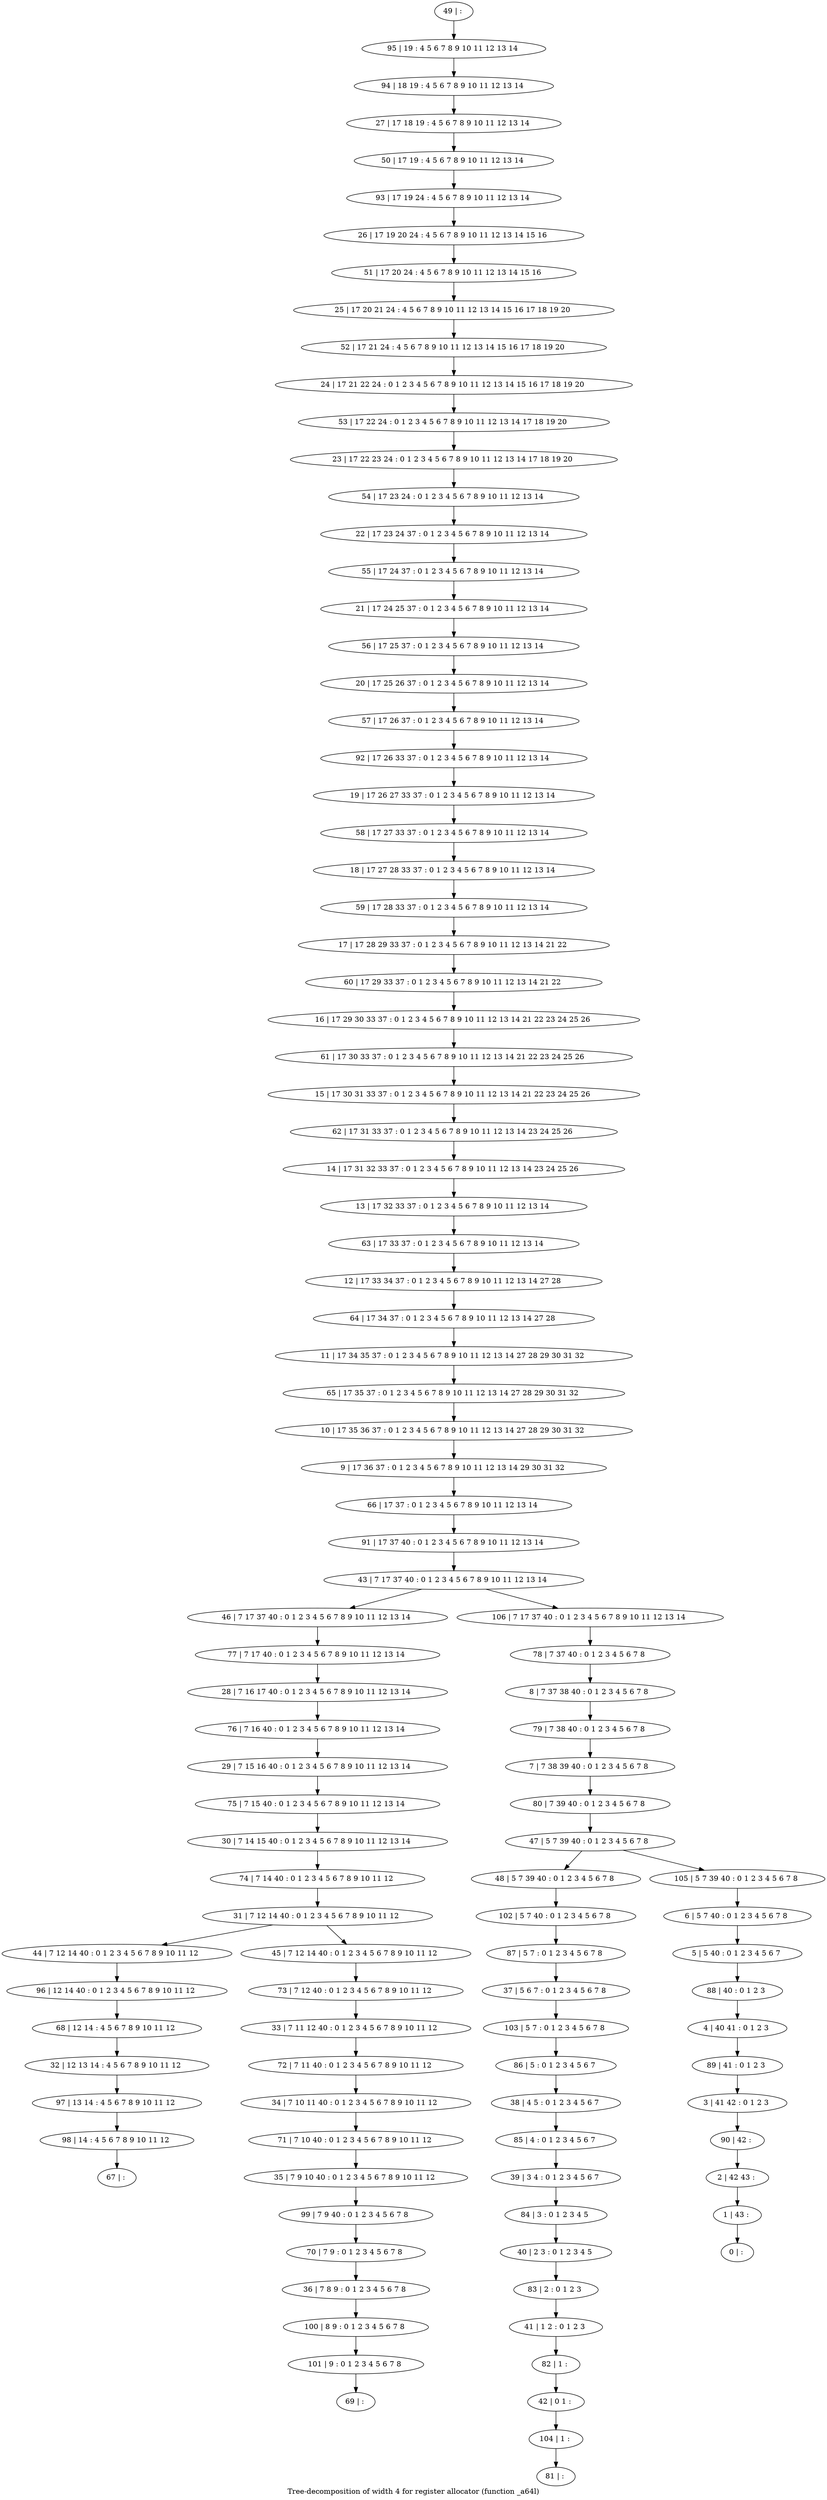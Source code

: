 digraph G {
graph [label="Tree-decomposition of width 4 for register allocator (function _a64l)"]
0[label="0 | : "];
1[label="1 | 43 : "];
2[label="2 | 42 43 : "];
3[label="3 | 41 42 : 0 1 2 3 "];
4[label="4 | 40 41 : 0 1 2 3 "];
5[label="5 | 5 40 : 0 1 2 3 4 5 6 7 "];
6[label="6 | 5 7 40 : 0 1 2 3 4 5 6 7 8 "];
7[label="7 | 7 38 39 40 : 0 1 2 3 4 5 6 7 8 "];
8[label="8 | 7 37 38 40 : 0 1 2 3 4 5 6 7 8 "];
9[label="9 | 17 36 37 : 0 1 2 3 4 5 6 7 8 9 10 11 12 13 14 29 30 31 32 "];
10[label="10 | 17 35 36 37 : 0 1 2 3 4 5 6 7 8 9 10 11 12 13 14 27 28 29 30 31 32 "];
11[label="11 | 17 34 35 37 : 0 1 2 3 4 5 6 7 8 9 10 11 12 13 14 27 28 29 30 31 32 "];
12[label="12 | 17 33 34 37 : 0 1 2 3 4 5 6 7 8 9 10 11 12 13 14 27 28 "];
13[label="13 | 17 32 33 37 : 0 1 2 3 4 5 6 7 8 9 10 11 12 13 14 "];
14[label="14 | 17 31 32 33 37 : 0 1 2 3 4 5 6 7 8 9 10 11 12 13 14 23 24 25 26 "];
15[label="15 | 17 30 31 33 37 : 0 1 2 3 4 5 6 7 8 9 10 11 12 13 14 21 22 23 24 25 26 "];
16[label="16 | 17 29 30 33 37 : 0 1 2 3 4 5 6 7 8 9 10 11 12 13 14 21 22 23 24 25 26 "];
17[label="17 | 17 28 29 33 37 : 0 1 2 3 4 5 6 7 8 9 10 11 12 13 14 21 22 "];
18[label="18 | 17 27 28 33 37 : 0 1 2 3 4 5 6 7 8 9 10 11 12 13 14 "];
19[label="19 | 17 26 27 33 37 : 0 1 2 3 4 5 6 7 8 9 10 11 12 13 14 "];
20[label="20 | 17 25 26 37 : 0 1 2 3 4 5 6 7 8 9 10 11 12 13 14 "];
21[label="21 | 17 24 25 37 : 0 1 2 3 4 5 6 7 8 9 10 11 12 13 14 "];
22[label="22 | 17 23 24 37 : 0 1 2 3 4 5 6 7 8 9 10 11 12 13 14 "];
23[label="23 | 17 22 23 24 : 0 1 2 3 4 5 6 7 8 9 10 11 12 13 14 17 18 19 20 "];
24[label="24 | 17 21 22 24 : 0 1 2 3 4 5 6 7 8 9 10 11 12 13 14 15 16 17 18 19 20 "];
25[label="25 | 17 20 21 24 : 4 5 6 7 8 9 10 11 12 13 14 15 16 17 18 19 20 "];
26[label="26 | 17 19 20 24 : 4 5 6 7 8 9 10 11 12 13 14 15 16 "];
27[label="27 | 17 18 19 : 4 5 6 7 8 9 10 11 12 13 14 "];
28[label="28 | 7 16 17 40 : 0 1 2 3 4 5 6 7 8 9 10 11 12 13 14 "];
29[label="29 | 7 15 16 40 : 0 1 2 3 4 5 6 7 8 9 10 11 12 13 14 "];
30[label="30 | 7 14 15 40 : 0 1 2 3 4 5 6 7 8 9 10 11 12 13 14 "];
31[label="31 | 7 12 14 40 : 0 1 2 3 4 5 6 7 8 9 10 11 12 "];
32[label="32 | 12 13 14 : 4 5 6 7 8 9 10 11 12 "];
33[label="33 | 7 11 12 40 : 0 1 2 3 4 5 6 7 8 9 10 11 12 "];
34[label="34 | 7 10 11 40 : 0 1 2 3 4 5 6 7 8 9 10 11 12 "];
35[label="35 | 7 9 10 40 : 0 1 2 3 4 5 6 7 8 9 10 11 12 "];
36[label="36 | 7 8 9 : 0 1 2 3 4 5 6 7 8 "];
37[label="37 | 5 6 7 : 0 1 2 3 4 5 6 7 8 "];
38[label="38 | 4 5 : 0 1 2 3 4 5 6 7 "];
39[label="39 | 3 4 : 0 1 2 3 4 5 6 7 "];
40[label="40 | 2 3 : 0 1 2 3 4 5 "];
41[label="41 | 1 2 : 0 1 2 3 "];
42[label="42 | 0 1 : "];
43[label="43 | 7 17 37 40 : 0 1 2 3 4 5 6 7 8 9 10 11 12 13 14 "];
44[label="44 | 7 12 14 40 : 0 1 2 3 4 5 6 7 8 9 10 11 12 "];
45[label="45 | 7 12 14 40 : 0 1 2 3 4 5 6 7 8 9 10 11 12 "];
46[label="46 | 7 17 37 40 : 0 1 2 3 4 5 6 7 8 9 10 11 12 13 14 "];
47[label="47 | 5 7 39 40 : 0 1 2 3 4 5 6 7 8 "];
48[label="48 | 5 7 39 40 : 0 1 2 3 4 5 6 7 8 "];
49[label="49 | : "];
50[label="50 | 17 19 : 4 5 6 7 8 9 10 11 12 13 14 "];
51[label="51 | 17 20 24 : 4 5 6 7 8 9 10 11 12 13 14 15 16 "];
52[label="52 | 17 21 24 : 4 5 6 7 8 9 10 11 12 13 14 15 16 17 18 19 20 "];
53[label="53 | 17 22 24 : 0 1 2 3 4 5 6 7 8 9 10 11 12 13 14 17 18 19 20 "];
54[label="54 | 17 23 24 : 0 1 2 3 4 5 6 7 8 9 10 11 12 13 14 "];
55[label="55 | 17 24 37 : 0 1 2 3 4 5 6 7 8 9 10 11 12 13 14 "];
56[label="56 | 17 25 37 : 0 1 2 3 4 5 6 7 8 9 10 11 12 13 14 "];
57[label="57 | 17 26 37 : 0 1 2 3 4 5 6 7 8 9 10 11 12 13 14 "];
58[label="58 | 17 27 33 37 : 0 1 2 3 4 5 6 7 8 9 10 11 12 13 14 "];
59[label="59 | 17 28 33 37 : 0 1 2 3 4 5 6 7 8 9 10 11 12 13 14 "];
60[label="60 | 17 29 33 37 : 0 1 2 3 4 5 6 7 8 9 10 11 12 13 14 21 22 "];
61[label="61 | 17 30 33 37 : 0 1 2 3 4 5 6 7 8 9 10 11 12 13 14 21 22 23 24 25 26 "];
62[label="62 | 17 31 33 37 : 0 1 2 3 4 5 6 7 8 9 10 11 12 13 14 23 24 25 26 "];
63[label="63 | 17 33 37 : 0 1 2 3 4 5 6 7 8 9 10 11 12 13 14 "];
64[label="64 | 17 34 37 : 0 1 2 3 4 5 6 7 8 9 10 11 12 13 14 27 28 "];
65[label="65 | 17 35 37 : 0 1 2 3 4 5 6 7 8 9 10 11 12 13 14 27 28 29 30 31 32 "];
66[label="66 | 17 37 : 0 1 2 3 4 5 6 7 8 9 10 11 12 13 14 "];
67[label="67 | : "];
68[label="68 | 12 14 : 4 5 6 7 8 9 10 11 12 "];
69[label="69 | : "];
70[label="70 | 7 9 : 0 1 2 3 4 5 6 7 8 "];
71[label="71 | 7 10 40 : 0 1 2 3 4 5 6 7 8 9 10 11 12 "];
72[label="72 | 7 11 40 : 0 1 2 3 4 5 6 7 8 9 10 11 12 "];
73[label="73 | 7 12 40 : 0 1 2 3 4 5 6 7 8 9 10 11 12 "];
74[label="74 | 7 14 40 : 0 1 2 3 4 5 6 7 8 9 10 11 12 "];
75[label="75 | 7 15 40 : 0 1 2 3 4 5 6 7 8 9 10 11 12 13 14 "];
76[label="76 | 7 16 40 : 0 1 2 3 4 5 6 7 8 9 10 11 12 13 14 "];
77[label="77 | 7 17 40 : 0 1 2 3 4 5 6 7 8 9 10 11 12 13 14 "];
78[label="78 | 7 37 40 : 0 1 2 3 4 5 6 7 8 "];
79[label="79 | 7 38 40 : 0 1 2 3 4 5 6 7 8 "];
80[label="80 | 7 39 40 : 0 1 2 3 4 5 6 7 8 "];
81[label="81 | : "];
82[label="82 | 1 : "];
83[label="83 | 2 : 0 1 2 3 "];
84[label="84 | 3 : 0 1 2 3 4 5 "];
85[label="85 | 4 : 0 1 2 3 4 5 6 7 "];
86[label="86 | 5 : 0 1 2 3 4 5 6 7 "];
87[label="87 | 5 7 : 0 1 2 3 4 5 6 7 8 "];
88[label="88 | 40 : 0 1 2 3 "];
89[label="89 | 41 : 0 1 2 3 "];
90[label="90 | 42 : "];
91[label="91 | 17 37 40 : 0 1 2 3 4 5 6 7 8 9 10 11 12 13 14 "];
92[label="92 | 17 26 33 37 : 0 1 2 3 4 5 6 7 8 9 10 11 12 13 14 "];
93[label="93 | 17 19 24 : 4 5 6 7 8 9 10 11 12 13 14 "];
94[label="94 | 18 19 : 4 5 6 7 8 9 10 11 12 13 14 "];
95[label="95 | 19 : 4 5 6 7 8 9 10 11 12 13 14 "];
96[label="96 | 12 14 40 : 0 1 2 3 4 5 6 7 8 9 10 11 12 "];
97[label="97 | 13 14 : 4 5 6 7 8 9 10 11 12 "];
98[label="98 | 14 : 4 5 6 7 8 9 10 11 12 "];
99[label="99 | 7 9 40 : 0 1 2 3 4 5 6 7 8 "];
100[label="100 | 8 9 : 0 1 2 3 4 5 6 7 8 "];
101[label="101 | 9 : 0 1 2 3 4 5 6 7 8 "];
102[label="102 | 5 7 40 : 0 1 2 3 4 5 6 7 8 "];
103[label="103 | 5 7 : 0 1 2 3 4 5 6 7 8 "];
104[label="104 | 1 : "];
105[label="105 | 5 7 39 40 : 0 1 2 3 4 5 6 7 8 "];
106[label="106 | 7 17 37 40 : 0 1 2 3 4 5 6 7 8 9 10 11 12 13 14 "];
31->44 ;
31->45 ;
68->32 ;
70->36 ;
71->35 ;
34->71 ;
72->34 ;
33->72 ;
73->33 ;
45->73 ;
74->31 ;
30->74 ;
75->30 ;
29->75 ;
76->29 ;
28->76 ;
77->28 ;
46->77 ;
82->42 ;
41->82 ;
83->41 ;
40->83 ;
84->40 ;
39->84 ;
85->39 ;
38->85 ;
86->38 ;
87->37 ;
96->68 ;
44->96 ;
32->97 ;
98->67 ;
97->98 ;
99->70 ;
35->99 ;
36->100 ;
101->69 ;
100->101 ;
102->87 ;
48->102 ;
103->86 ;
37->103 ;
104->81 ;
42->104 ;
49->95 ;
95->94 ;
94->27 ;
27->50 ;
50->93 ;
93->26 ;
26->51 ;
51->25 ;
25->52 ;
52->24 ;
24->53 ;
53->23 ;
23->54 ;
54->22 ;
22->55 ;
55->21 ;
21->56 ;
56->20 ;
20->57 ;
57->92 ;
92->19 ;
19->58 ;
58->18 ;
18->59 ;
59->17 ;
17->60 ;
60->16 ;
16->61 ;
61->15 ;
15->62 ;
62->14 ;
14->13 ;
13->63 ;
63->12 ;
12->64 ;
64->11 ;
11->65 ;
65->10 ;
10->9 ;
9->66 ;
66->91 ;
91->43 ;
78->8 ;
8->79 ;
79->7 ;
7->80 ;
80->47 ;
6->5 ;
5->88 ;
88->4 ;
4->89 ;
89->3 ;
3->90 ;
90->2 ;
2->1 ;
1->0 ;
105->6 ;
106->78 ;
47->48 ;
47->105 ;
43->46 ;
43->106 ;
}
